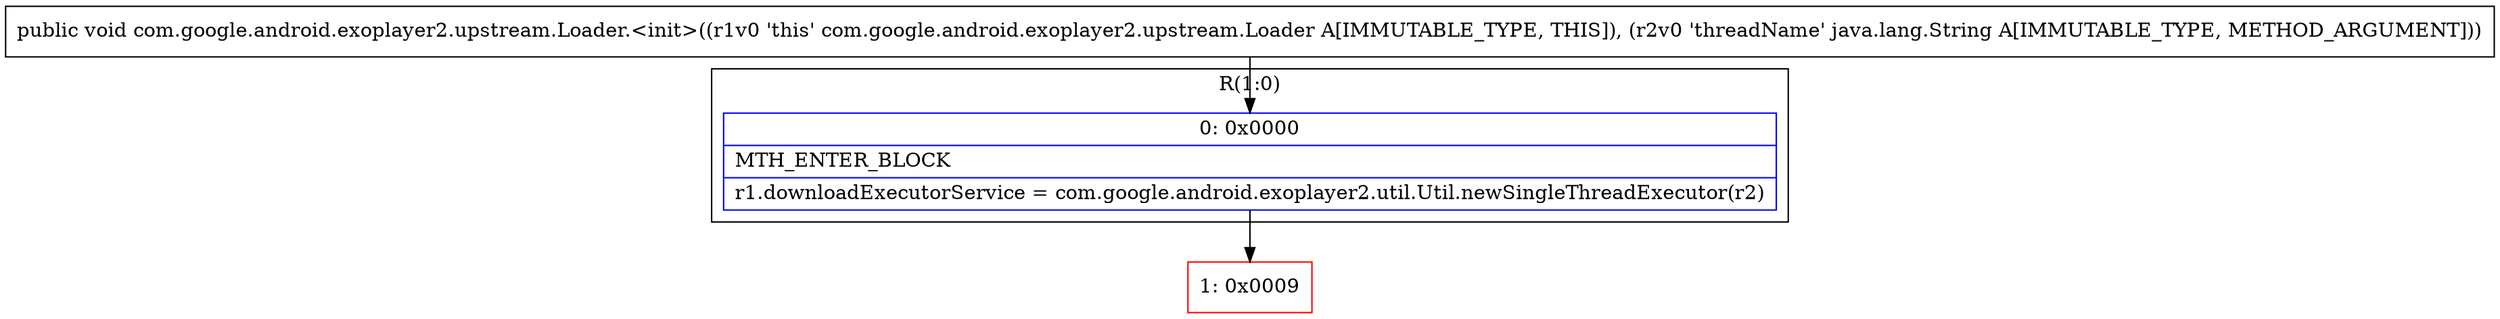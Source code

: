 digraph "CFG forcom.google.android.exoplayer2.upstream.Loader.\<init\>(Ljava\/lang\/String;)V" {
subgraph cluster_Region_467693505 {
label = "R(1:0)";
node [shape=record,color=blue];
Node_0 [shape=record,label="{0\:\ 0x0000|MTH_ENTER_BLOCK\l|r1.downloadExecutorService = com.google.android.exoplayer2.util.Util.newSingleThreadExecutor(r2)\l}"];
}
Node_1 [shape=record,color=red,label="{1\:\ 0x0009}"];
MethodNode[shape=record,label="{public void com.google.android.exoplayer2.upstream.Loader.\<init\>((r1v0 'this' com.google.android.exoplayer2.upstream.Loader A[IMMUTABLE_TYPE, THIS]), (r2v0 'threadName' java.lang.String A[IMMUTABLE_TYPE, METHOD_ARGUMENT])) }"];
MethodNode -> Node_0;
Node_0 -> Node_1;
}

